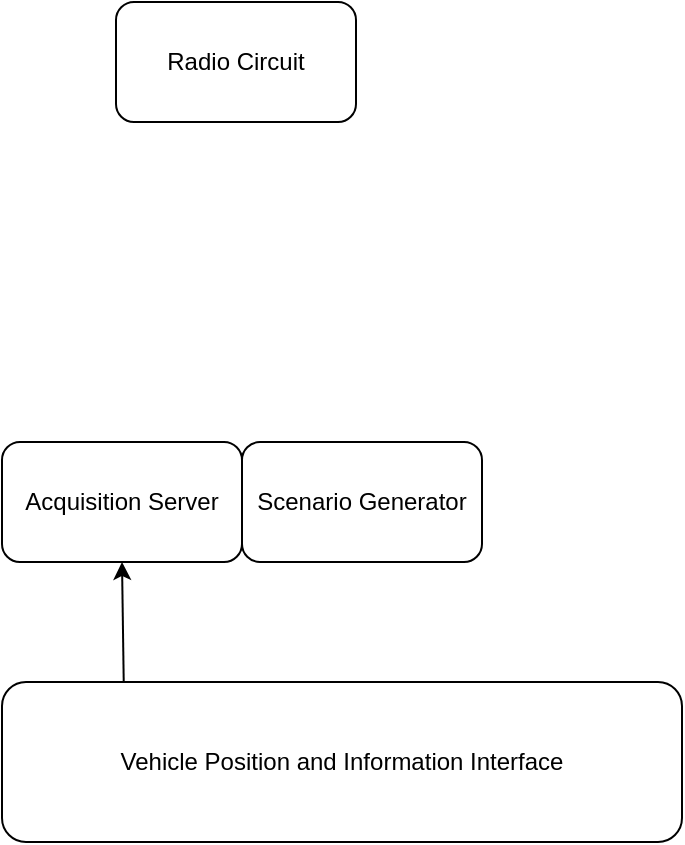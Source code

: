 <mxfile version="20.3.6" type="github" pages="3">
  <diagram id="QYVSEmqz1Xe53FgVcWaA" name="Blockdiagram">
    <mxGraphModel grid="1" page="1" gridSize="10" guides="1" tooltips="1" connect="1" arrows="1" fold="1" pageScale="1" pageWidth="827" pageHeight="1169" math="0" shadow="0">
      <root>
        <mxCell id="0" />
        <mxCell id="1" parent="0" />
        <UserObject label="Vehicle Position and Information Interface " link="data:page/id,f508hbFI7pnM3ZHdvNaE" id="nnk4DfVSFUegt-mRuhWn-2">
          <mxCell style="rounded=1;whiteSpace=wrap;html=1;" parent="1" vertex="1">
            <mxGeometry x="243" y="880" width="340" height="80" as="geometry" />
          </mxCell>
        </UserObject>
        <mxCell id="NUR6f2KitnfJjr7ZSmCl-1" value="Acquisition Server" style="rounded=1;whiteSpace=wrap;html=1;" parent="1" vertex="1">
          <mxGeometry x="243" y="760" width="120" height="60" as="geometry" />
        </mxCell>
        <mxCell id="NUR6f2KitnfJjr7ZSmCl-2" value="Scenario Generator" style="rounded=1;whiteSpace=wrap;html=1;" parent="1" vertex="1">
          <mxGeometry x="363" y="760" width="120" height="60" as="geometry" />
        </mxCell>
        <mxCell id="7HZDB-_B7zoqGcVs_5NE-1" value="" style="endArrow=classic;html=1;rounded=0;entryX=0.5;entryY=1;entryDx=0;entryDy=0;exitX=0.179;exitY=-0.005;exitDx=0;exitDy=0;exitPerimeter=0;" edge="1" parent="1" source="nnk4DfVSFUegt-mRuhWn-2" target="NUR6f2KitnfJjr7ZSmCl-1">
          <mxGeometry width="50" height="50" relative="1" as="geometry">
            <mxPoint x="390" y="920" as="sourcePoint" />
            <mxPoint x="440" y="870" as="targetPoint" />
          </mxGeometry>
        </mxCell>
        <UserObject label="Radio Circuit" link="data:page/id,aB4gZ5grOC3IvhDznhnT" id="30xhEUEDTNnO7rRw1Q8h-1">
          <mxCell style="rounded=1;whiteSpace=wrap;html=1;" vertex="1" parent="1">
            <mxGeometry x="300" y="540" width="120" height="60" as="geometry" />
          </mxCell>
        </UserObject>
      </root>
    </mxGraphModel>
  </diagram>
  <diagram id="f508hbFI7pnM3ZHdvNaE" name="VPII">
    <mxGraphModel dx="1306" dy="870" grid="1" gridSize="10" guides="1" tooltips="1" connect="1" arrows="1" fold="1" page="1" pageScale="1" pageWidth="827" pageHeight="1169" math="0" shadow="0">
      <root>
        <mxCell id="0" />
        <mxCell id="1" parent="0" />
        <mxCell id="E7cBt9GhtF8lO3P95sb6-1" value="&lt;b&gt;&lt;font style=&quot;font-size: 20px;&quot;&gt;Measurements required&lt;/font&gt;&lt;/b&gt;" style="text;html=1;strokeColor=none;fillColor=none;align=center;verticalAlign=middle;whiteSpace=wrap;rounded=0;" vertex="1" parent="1">
          <mxGeometry x="297" y="370" width="234" height="90" as="geometry" />
        </mxCell>
        <mxCell id="E7cBt9GhtF8lO3P95sb6-3" value="&lt;pre style=&quot;font-size: 12px; text-align: start;&quot; data-ccp-timestamp=&quot;1664277186470&quot;&gt;&lt;table&gt;&lt;tbody&gt;&lt;tr&gt;&lt;td&gt;Vehicle speed&lt;/td&gt;&lt;/tr&gt;&lt;tr&gt;&lt;td&gt;Acceleration X-axis&lt;/td&gt;&lt;/tr&gt;&lt;tr&gt;&lt;td&gt;Roll&lt;/td&gt;&lt;/tr&gt;&lt;tr&gt;&lt;td&gt;Pitch&lt;/td&gt;&lt;/tr&gt;&lt;tr&gt;&lt;td&gt;Yaw&lt;/td&gt;&lt;/tr&gt;&lt;tr&gt;&lt;td&gt;Engine RPM&lt;/td&gt;&lt;/tr&gt;&lt;tr&gt;&lt;td&gt;Acceleration Y-axis&lt;/td&gt;&lt;/tr&gt;&lt;tr&gt;&lt;td&gt;Acceleration Z-axis&lt;/td&gt;&lt;/tr&gt;&lt;/tbody&gt;&lt;/table&gt;&lt;/pre&gt;" style="rounded=1;whiteSpace=wrap;html=1;fontSize=20;" vertex="1" parent="1">
          <mxGeometry x="300" y="440" width="220" height="200" as="geometry" />
        </mxCell>
      </root>
    </mxGraphModel>
  </diagram>
  <diagram id="aB4gZ5grOC3IvhDznhnT" name="Radio Circuit">
    <mxGraphModel dx="1860" dy="1189" grid="1" gridSize="10" guides="1" tooltips="1" connect="1" arrows="1" fold="1" page="1" pageScale="1" pageWidth="827" pageHeight="1169" math="0" shadow="0">
      <root>
        <mxCell id="0" />
        <mxCell id="1" parent="0" />
        <mxCell id="goGHhM1kMBDF1f29i5A8-1" value="" style="rounded=0;whiteSpace=wrap;html=1;" vertex="1" parent="1">
          <mxGeometry x="590" y="365" width="120" height="135" as="geometry" />
        </mxCell>
        <mxCell id="goGHhM1kMBDF1f29i5A8-2" style="edgeStyle=orthogonalEdgeStyle;rounded=0;orthogonalLoop=1;jettySize=auto;html=1;exitX=1;exitY=0.5;exitDx=0;exitDy=0;entryX=0;entryY=0.5;entryDx=0;entryDy=0;startArrow=classic;startFill=1;" edge="1" parent="1" source="goGHhM1kMBDF1f29i5A8-3" target="goGHhM1kMBDF1f29i5A8-30">
          <mxGeometry relative="1" as="geometry">
            <mxPoint x="490" y="310" as="targetPoint" />
          </mxGeometry>
        </mxCell>
        <mxCell id="goGHhM1kMBDF1f29i5A8-3" value="" style="triangle;whiteSpace=wrap;html=1;rotation=90;" vertex="1" parent="1">
          <mxGeometry x="470" y="170" width="40" height="40" as="geometry" />
        </mxCell>
        <mxCell id="goGHhM1kMBDF1f29i5A8-4" style="edgeStyle=orthogonalEdgeStyle;rounded=0;orthogonalLoop=1;jettySize=auto;html=1;exitX=1;exitY=0.25;exitDx=0;exitDy=0;entryX=0;entryY=0.25;entryDx=0;entryDy=0;" edge="1" parent="1" source="goGHhM1kMBDF1f29i5A8-8" target="goGHhM1kMBDF1f29i5A8-24">
          <mxGeometry relative="1" as="geometry">
            <Array as="points">
              <mxPoint x="686" y="270" />
              <mxPoint x="1060" y="270" />
              <mxPoint x="1060" y="285" />
            </Array>
          </mxGeometry>
        </mxCell>
        <mxCell id="goGHhM1kMBDF1f29i5A8-5" style="edgeStyle=orthogonalEdgeStyle;rounded=0;orthogonalLoop=1;jettySize=auto;html=1;entryX=0;entryY=0.5;entryDx=0;entryDy=0;" edge="1" parent="1" source="goGHhM1kMBDF1f29i5A8-8" target="goGHhM1kMBDF1f29i5A8-13">
          <mxGeometry relative="1" as="geometry">
            <Array as="points">
              <mxPoint x="750" y="310" />
              <mxPoint x="750" y="310" />
            </Array>
          </mxGeometry>
        </mxCell>
        <mxCell id="goGHhM1kMBDF1f29i5A8-6" style="edgeStyle=orthogonalEdgeStyle;rounded=0;orthogonalLoop=1;jettySize=auto;html=1;exitX=1;exitY=0.75;exitDx=0;exitDy=0;entryX=0.25;entryY=0;entryDx=0;entryDy=0;" edge="1" parent="1" source="goGHhM1kMBDF1f29i5A8-8" target="goGHhM1kMBDF1f29i5A8-19">
          <mxGeometry relative="1" as="geometry" />
        </mxCell>
        <mxCell id="goGHhM1kMBDF1f29i5A8-7" value="" style="edgeStyle=orthogonalEdgeStyle;rounded=0;orthogonalLoop=1;jettySize=auto;html=1;endArrow=none;endFill=0;" edge="1" parent="1" source="goGHhM1kMBDF1f29i5A8-8" target="goGHhM1kMBDF1f29i5A8-36">
          <mxGeometry relative="1" as="geometry" />
        </mxCell>
        <mxCell id="goGHhM1kMBDF1f29i5A8-8" value="1:4&lt;br&gt;splitter" style="rounded=0;whiteSpace=wrap;html=1;" vertex="1" parent="1">
          <mxGeometry x="620" y="260" width="66" height="100" as="geometry" />
        </mxCell>
        <mxCell id="goGHhM1kMBDF1f29i5A8-9" style="edgeStyle=orthogonalEdgeStyle;rounded=0;orthogonalLoop=1;jettySize=auto;html=1;exitX=0.5;exitY=1;exitDx=0;exitDy=0;entryX=0.5;entryY=0;entryDx=0;entryDy=0;" edge="1" parent="1" source="goGHhM1kMBDF1f29i5A8-10" target="goGHhM1kMBDF1f29i5A8-40">
          <mxGeometry relative="1" as="geometry">
            <Array as="points">
              <mxPoint x="830" y="840" />
              <mxPoint x="930" y="840" />
              <mxPoint x="930" y="890" />
            </Array>
          </mxGeometry>
        </mxCell>
        <mxCell id="goGHhM1kMBDF1f29i5A8-10" value="GNSS&lt;br&gt;SDR" style="whiteSpace=wrap;html=1;aspect=fixed;" vertex="1" parent="1">
          <mxGeometry x="795" y="730" width="70" height="70" as="geometry" />
        </mxCell>
        <mxCell id="goGHhM1kMBDF1f29i5A8-11" style="edgeStyle=orthogonalEdgeStyle;rounded=0;orthogonalLoop=1;jettySize=auto;html=1;exitX=0.5;exitY=0;exitDx=0;exitDy=0;" edge="1" parent="1" source="goGHhM1kMBDF1f29i5A8-12">
          <mxGeometry relative="1" as="geometry">
            <mxPoint x="910" y="440.0" as="targetPoint" />
          </mxGeometry>
        </mxCell>
        <mxCell id="goGHhM1kMBDF1f29i5A8-12" value="Micro&lt;br&gt;controller 2" style="rounded=0;whiteSpace=wrap;html=1;" vertex="1" parent="1">
          <mxGeometry x="900" y="510" width="60" height="60" as="geometry" />
        </mxCell>
        <mxCell id="goGHhM1kMBDF1f29i5A8-13" value="Attacker" style="whiteSpace=wrap;html=1;" vertex="1" parent="1">
          <mxGeometry x="770" y="280" width="120" height="60" as="geometry" />
        </mxCell>
        <mxCell id="goGHhM1kMBDF1f29i5A8-14" style="edgeStyle=orthogonalEdgeStyle;rounded=0;orthogonalLoop=1;jettySize=auto;html=1;entryX=1;entryY=0.5;entryDx=0;entryDy=0;" edge="1" parent="1" source="goGHhM1kMBDF1f29i5A8-16" target="goGHhM1kMBDF1f29i5A8-17">
          <mxGeometry relative="1" as="geometry" />
        </mxCell>
        <mxCell id="goGHhM1kMBDF1f29i5A8-15" style="edgeStyle=orthogonalEdgeStyle;rounded=0;orthogonalLoop=1;jettySize=auto;html=1;exitX=1;exitY=0.5;exitDx=0;exitDy=0;entryX=0;entryY=0.75;entryDx=0;entryDy=0;startArrow=none;startFill=0;" edge="1" parent="1" source="goGHhM1kMBDF1f29i5A8-16" target="goGHhM1kMBDF1f29i5A8-24">
          <mxGeometry relative="1" as="geometry">
            <Array as="points">
              <mxPoint x="996" y="315" />
            </Array>
          </mxGeometry>
        </mxCell>
        <mxCell id="goGHhM1kMBDF1f29i5A8-16" value="1:2&lt;br&gt;splitter" style="rounded=0;whiteSpace=wrap;html=1;" vertex="1" parent="1">
          <mxGeometry x="930" y="280" width="66" height="60" as="geometry" />
        </mxCell>
        <mxCell id="goGHhM1kMBDF1f29i5A8-17" value="Switch" style="whiteSpace=wrap;html=1;aspect=fixed;" vertex="1" parent="1">
          <mxGeometry x="890" y="400" width="40" height="40" as="geometry" />
        </mxCell>
        <mxCell id="goGHhM1kMBDF1f29i5A8-18" value="" style="edgeStyle=orthogonalEdgeStyle;rounded=0;orthogonalLoop=1;jettySize=auto;html=1;" edge="1" parent="1" source="goGHhM1kMBDF1f29i5A8-19" target="goGHhM1kMBDF1f29i5A8-28">
          <mxGeometry relative="1" as="geometry" />
        </mxCell>
        <mxCell id="goGHhM1kMBDF1f29i5A8-19" value="2:1&lt;br&gt;combiner" style="rounded=0;whiteSpace=wrap;html=1;" vertex="1" parent="1">
          <mxGeometry x="710" y="510" width="66" height="60" as="geometry" />
        </mxCell>
        <mxCell id="goGHhM1kMBDF1f29i5A8-20" style="edgeStyle=orthogonalEdgeStyle;rounded=0;orthogonalLoop=1;jettySize=auto;html=1;entryX=0.75;entryY=0;entryDx=0;entryDy=0;exitX=0;exitY=0.5;exitDx=0;exitDy=0;" edge="1" parent="1" source="goGHhM1kMBDF1f29i5A8-17" target="goGHhM1kMBDF1f29i5A8-19">
          <mxGeometry relative="1" as="geometry">
            <mxPoint x="804" y="480.0" as="sourcePoint" />
          </mxGeometry>
        </mxCell>
        <mxCell id="goGHhM1kMBDF1f29i5A8-21" style="edgeStyle=orthogonalEdgeStyle;rounded=0;orthogonalLoop=1;jettySize=auto;html=1;exitX=0.5;exitY=1;exitDx=0;exitDy=0;entryX=0.111;entryY=-0.018;entryDx=0;entryDy=0;entryPerimeter=0;" edge="1" parent="1" source="goGHhM1kMBDF1f29i5A8-22" target="goGHhM1kMBDF1f29i5A8-40">
          <mxGeometry relative="1" as="geometry" />
        </mxCell>
        <mxCell id="goGHhM1kMBDF1f29i5A8-22" value="Micro&lt;br&gt;controller 1" style="rounded=0;whiteSpace=wrap;html=1;" vertex="1" parent="1">
          <mxGeometry x="630" y="650" width="70" height="70" as="geometry" />
        </mxCell>
        <mxCell id="goGHhM1kMBDF1f29i5A8-23" style="edgeStyle=orthogonalEdgeStyle;rounded=0;orthogonalLoop=1;jettySize=auto;html=1;exitX=1;exitY=0.5;exitDx=0;exitDy=0;entryX=0.842;entryY=0.007;entryDx=0;entryDy=0;entryPerimeter=0;" edge="1" parent="1" source="goGHhM1kMBDF1f29i5A8-24" target="goGHhM1kMBDF1f29i5A8-40">
          <mxGeometry relative="1" as="geometry" />
        </mxCell>
        <mxCell id="goGHhM1kMBDF1f29i5A8-24" value="Receiver&lt;br&gt;Receiver" style="whiteSpace=wrap;html=1;" vertex="1" parent="1">
          <mxGeometry x="1120" y="270" width="120" height="60" as="geometry" />
        </mxCell>
        <mxCell id="goGHhM1kMBDF1f29i5A8-25" value="" style="edgeStyle=orthogonalEdgeStyle;rounded=0;orthogonalLoop=1;jettySize=auto;html=1;" edge="1" parent="1" source="goGHhM1kMBDF1f29i5A8-13" target="goGHhM1kMBDF1f29i5A8-16">
          <mxGeometry relative="1" as="geometry" />
        </mxCell>
        <mxCell id="goGHhM1kMBDF1f29i5A8-26" style="edgeStyle=orthogonalEdgeStyle;rounded=0;orthogonalLoop=1;jettySize=auto;html=1;entryX=0.5;entryY=0;entryDx=0;entryDy=0;" edge="1" parent="1" source="goGHhM1kMBDF1f29i5A8-28" target="goGHhM1kMBDF1f29i5A8-22">
          <mxGeometry relative="1" as="geometry">
            <mxPoint x="690" y="710" as="targetPoint" />
          </mxGeometry>
        </mxCell>
        <mxCell id="goGHhM1kMBDF1f29i5A8-27" style="edgeStyle=orthogonalEdgeStyle;rounded=0;orthogonalLoop=1;jettySize=auto;html=1;exitX=1;exitY=0.5;exitDx=0;exitDy=0;entryX=0.5;entryY=0;entryDx=0;entryDy=0;" edge="1" parent="1" source="goGHhM1kMBDF1f29i5A8-28" target="goGHhM1kMBDF1f29i5A8-43">
          <mxGeometry relative="1" as="geometry" />
        </mxCell>
        <mxCell id="goGHhM1kMBDF1f29i5A8-28" value="1:2&lt;br&gt;splitter" style="rounded=0;whiteSpace=wrap;html=1;" vertex="1" parent="1">
          <mxGeometry x="710" y="590" width="66" height="60" as="geometry" />
        </mxCell>
        <mxCell id="goGHhM1kMBDF1f29i5A8-29" style="edgeStyle=orthogonalEdgeStyle;rounded=0;orthogonalLoop=1;jettySize=auto;html=1;exitX=1;exitY=0.5;exitDx=0;exitDy=0;entryX=0;entryY=0.5;entryDx=0;entryDy=0;" edge="1" parent="1" source="goGHhM1kMBDF1f29i5A8-30" target="goGHhM1kMBDF1f29i5A8-8">
          <mxGeometry relative="1" as="geometry" />
        </mxCell>
        <mxCell id="goGHhM1kMBDF1f29i5A8-30" value="Bias-tee" style="whiteSpace=wrap;html=1;aspect=fixed;" vertex="1" parent="1">
          <mxGeometry x="520" y="280" width="60" height="60" as="geometry" />
        </mxCell>
        <mxCell id="goGHhM1kMBDF1f29i5A8-31" value="DC" style="text;html=1;align=center;verticalAlign=middle;resizable=0;points=[];autosize=1;strokeColor=none;fillColor=none;" vertex="1" parent="1">
          <mxGeometry x="530" y="380" width="40" height="30" as="geometry" />
        </mxCell>
        <mxCell id="goGHhM1kMBDF1f29i5A8-32" value="" style="edgeStyle=orthogonalEdgeStyle;rounded=0;orthogonalLoop=1;jettySize=auto;html=1;" edge="1" parent="1" source="goGHhM1kMBDF1f29i5A8-31" target="goGHhM1kMBDF1f29i5A8-30">
          <mxGeometry relative="1" as="geometry" />
        </mxCell>
        <mxCell id="goGHhM1kMBDF1f29i5A8-33" value="RF" style="text;html=1;align=center;verticalAlign=middle;resizable=0;points=[];autosize=1;strokeColor=none;fillColor=none;" vertex="1" parent="1">
          <mxGeometry x="580" y="280" width="40" height="30" as="geometry" />
        </mxCell>
        <mxCell id="goGHhM1kMBDF1f29i5A8-34" value="Active &lt;br&gt;antenna" style="text;html=1;align=center;verticalAlign=middle;resizable=0;points=[];autosize=1;strokeColor=none;fillColor=none;" vertex="1" parent="1">
          <mxGeometry x="500" y="170" width="70" height="40" as="geometry" />
        </mxCell>
        <mxCell id="goGHhM1kMBDF1f29i5A8-35" value="" style="endArrow=none;html=1;rounded=0;" edge="1" parent="1">
          <mxGeometry width="50" height="50" relative="1" as="geometry">
            <mxPoint x="636" y="460.0" as="sourcePoint" />
            <mxPoint x="676" y="460.0" as="targetPoint" />
          </mxGeometry>
        </mxCell>
        <mxCell id="goGHhM1kMBDF1f29i5A8-36" value="" style="rounded=0;whiteSpace=wrap;html=1;" vertex="1" parent="1">
          <mxGeometry x="647" y="400" width="12" height="20" as="geometry" />
        </mxCell>
        <mxCell id="goGHhM1kMBDF1f29i5A8-37" value="" style="endArrow=none;html=1;rounded=0;entryX=0.5;entryY=1;entryDx=0;entryDy=0;" edge="1" parent="1" target="goGHhM1kMBDF1f29i5A8-36">
          <mxGeometry width="50" height="50" relative="1" as="geometry">
            <mxPoint x="653" y="460.0" as="sourcePoint" />
            <mxPoint x="650" y="420" as="targetPoint" />
          </mxGeometry>
        </mxCell>
        <mxCell id="goGHhM1kMBDF1f29i5A8-38" value="GND" style="text;html=1;align=center;verticalAlign=middle;resizable=0;points=[];autosize=1;strokeColor=none;fillColor=none;" vertex="1" parent="1">
          <mxGeometry x="630" y="460" width="50" height="30" as="geometry" />
        </mxCell>
        <mxCell id="goGHhM1kMBDF1f29i5A8-39" value="50 ohm &lt;br&gt;load" style="text;html=1;align=center;verticalAlign=middle;resizable=0;points=[];autosize=1;strokeColor=none;fillColor=none;" vertex="1" parent="1">
          <mxGeometry x="587" y="390" width="60" height="40" as="geometry" />
        </mxCell>
        <mxCell id="goGHhM1kMBDF1f29i5A8-40" value="DATA LOGGER" style="rounded=0;whiteSpace=wrap;html=1;" vertex="1" parent="1">
          <mxGeometry x="610" y="890" width="630" height="90" as="geometry" />
        </mxCell>
        <mxCell id="goGHhM1kMBDF1f29i5A8-41" value="&lt;font style=&quot;font-size: 44px;&quot;&gt;?&lt;/font&gt;" style="text;html=1;align=center;verticalAlign=middle;resizable=0;points=[];autosize=1;strokeColor=none;fillColor=none;" vertex="1" parent="1">
          <mxGeometry x="660" y="385" width="50" height="70" as="geometry" />
        </mxCell>
        <mxCell id="goGHhM1kMBDF1f29i5A8-42" style="edgeStyle=orthogonalEdgeStyle;rounded=0;orthogonalLoop=1;jettySize=auto;html=1;exitX=0.5;exitY=1;exitDx=0;exitDy=0;entryX=0.5;entryY=0;entryDx=0;entryDy=0;" edge="1" parent="1" source="goGHhM1kMBDF1f29i5A8-43" target="goGHhM1kMBDF1f29i5A8-10">
          <mxGeometry relative="1" as="geometry" />
        </mxCell>
        <mxCell id="goGHhM1kMBDF1f29i5A8-43" value="RF &quot;air to computer interface&quot;" style="whiteSpace=wrap;html=1;aspect=fixed;" vertex="1" parent="1">
          <mxGeometry x="795" y="640" width="70" height="70" as="geometry" />
        </mxCell>
      </root>
    </mxGraphModel>
  </diagram>
</mxfile>
